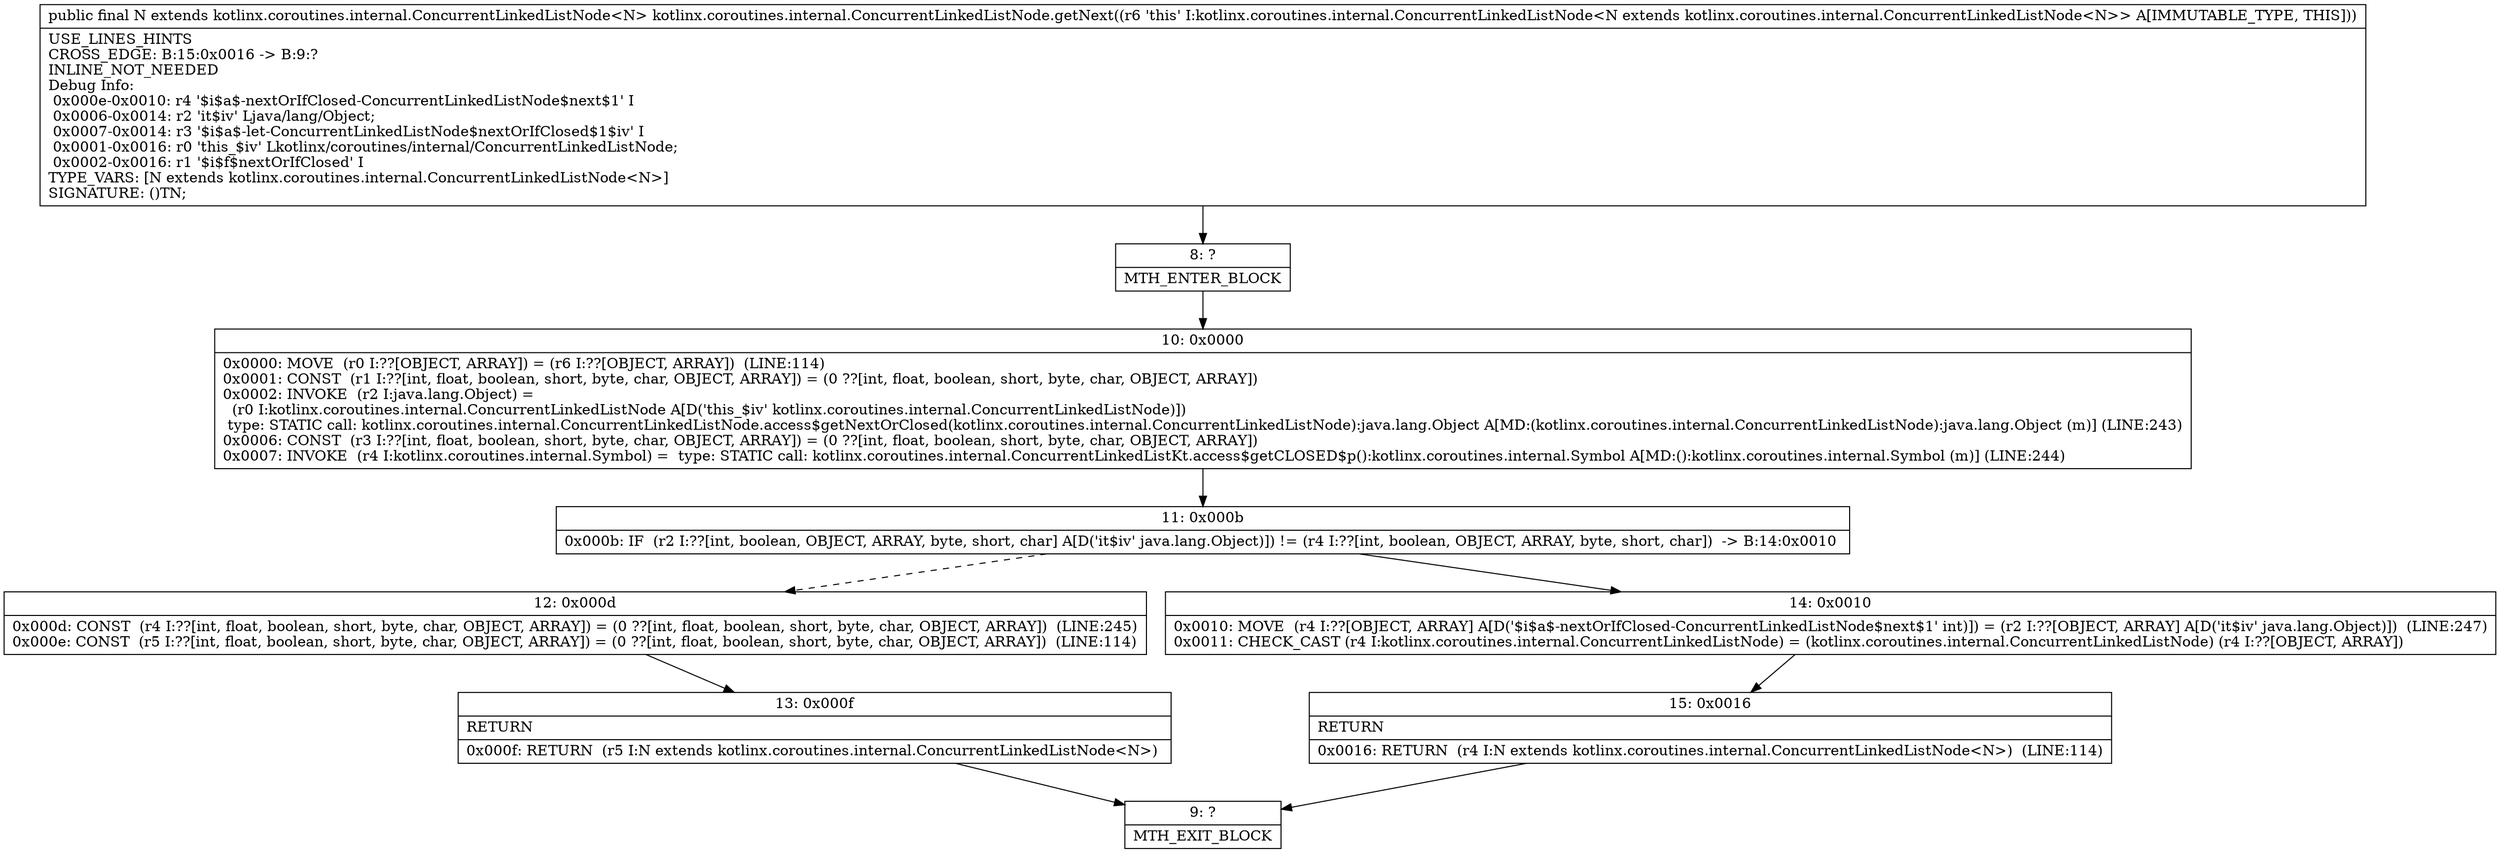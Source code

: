 digraph "CFG forkotlinx.coroutines.internal.ConcurrentLinkedListNode.getNext()Lkotlinx\/coroutines\/internal\/ConcurrentLinkedListNode;" {
Node_8 [shape=record,label="{8\:\ ?|MTH_ENTER_BLOCK\l}"];
Node_10 [shape=record,label="{10\:\ 0x0000|0x0000: MOVE  (r0 I:??[OBJECT, ARRAY]) = (r6 I:??[OBJECT, ARRAY])  (LINE:114)\l0x0001: CONST  (r1 I:??[int, float, boolean, short, byte, char, OBJECT, ARRAY]) = (0 ??[int, float, boolean, short, byte, char, OBJECT, ARRAY]) \l0x0002: INVOKE  (r2 I:java.lang.Object) = \l  (r0 I:kotlinx.coroutines.internal.ConcurrentLinkedListNode A[D('this_$iv' kotlinx.coroutines.internal.ConcurrentLinkedListNode)])\l type: STATIC call: kotlinx.coroutines.internal.ConcurrentLinkedListNode.access$getNextOrClosed(kotlinx.coroutines.internal.ConcurrentLinkedListNode):java.lang.Object A[MD:(kotlinx.coroutines.internal.ConcurrentLinkedListNode):java.lang.Object (m)] (LINE:243)\l0x0006: CONST  (r3 I:??[int, float, boolean, short, byte, char, OBJECT, ARRAY]) = (0 ??[int, float, boolean, short, byte, char, OBJECT, ARRAY]) \l0x0007: INVOKE  (r4 I:kotlinx.coroutines.internal.Symbol) =  type: STATIC call: kotlinx.coroutines.internal.ConcurrentLinkedListKt.access$getCLOSED$p():kotlinx.coroutines.internal.Symbol A[MD:():kotlinx.coroutines.internal.Symbol (m)] (LINE:244)\l}"];
Node_11 [shape=record,label="{11\:\ 0x000b|0x000b: IF  (r2 I:??[int, boolean, OBJECT, ARRAY, byte, short, char] A[D('it$iv' java.lang.Object)]) != (r4 I:??[int, boolean, OBJECT, ARRAY, byte, short, char])  \-\> B:14:0x0010 \l}"];
Node_12 [shape=record,label="{12\:\ 0x000d|0x000d: CONST  (r4 I:??[int, float, boolean, short, byte, char, OBJECT, ARRAY]) = (0 ??[int, float, boolean, short, byte, char, OBJECT, ARRAY])  (LINE:245)\l0x000e: CONST  (r5 I:??[int, float, boolean, short, byte, char, OBJECT, ARRAY]) = (0 ??[int, float, boolean, short, byte, char, OBJECT, ARRAY])  (LINE:114)\l}"];
Node_13 [shape=record,label="{13\:\ 0x000f|RETURN\l|0x000f: RETURN  (r5 I:N extends kotlinx.coroutines.internal.ConcurrentLinkedListNode\<N\>) \l}"];
Node_9 [shape=record,label="{9\:\ ?|MTH_EXIT_BLOCK\l}"];
Node_14 [shape=record,label="{14\:\ 0x0010|0x0010: MOVE  (r4 I:??[OBJECT, ARRAY] A[D('$i$a$\-nextOrIfClosed\-ConcurrentLinkedListNode$next$1' int)]) = (r2 I:??[OBJECT, ARRAY] A[D('it$iv' java.lang.Object)])  (LINE:247)\l0x0011: CHECK_CAST (r4 I:kotlinx.coroutines.internal.ConcurrentLinkedListNode) = (kotlinx.coroutines.internal.ConcurrentLinkedListNode) (r4 I:??[OBJECT, ARRAY]) \l}"];
Node_15 [shape=record,label="{15\:\ 0x0016|RETURN\l|0x0016: RETURN  (r4 I:N extends kotlinx.coroutines.internal.ConcurrentLinkedListNode\<N\>)  (LINE:114)\l}"];
MethodNode[shape=record,label="{public final N extends kotlinx.coroutines.internal.ConcurrentLinkedListNode\<N\> kotlinx.coroutines.internal.ConcurrentLinkedListNode.getNext((r6 'this' I:kotlinx.coroutines.internal.ConcurrentLinkedListNode\<N extends kotlinx.coroutines.internal.ConcurrentLinkedListNode\<N\>\> A[IMMUTABLE_TYPE, THIS]))  | USE_LINES_HINTS\lCROSS_EDGE: B:15:0x0016 \-\> B:9:?\lINLINE_NOT_NEEDED\lDebug Info:\l  0x000e\-0x0010: r4 '$i$a$\-nextOrIfClosed\-ConcurrentLinkedListNode$next$1' I\l  0x0006\-0x0014: r2 'it$iv' Ljava\/lang\/Object;\l  0x0007\-0x0014: r3 '$i$a$\-let\-ConcurrentLinkedListNode$nextOrIfClosed$1$iv' I\l  0x0001\-0x0016: r0 'this_$iv' Lkotlinx\/coroutines\/internal\/ConcurrentLinkedListNode;\l  0x0002\-0x0016: r1 '$i$f$nextOrIfClosed' I\lTYPE_VARS: [N extends kotlinx.coroutines.internal.ConcurrentLinkedListNode\<N\>]\lSIGNATURE: ()TN;\l}"];
MethodNode -> Node_8;Node_8 -> Node_10;
Node_10 -> Node_11;
Node_11 -> Node_12[style=dashed];
Node_11 -> Node_14;
Node_12 -> Node_13;
Node_13 -> Node_9;
Node_14 -> Node_15;
Node_15 -> Node_9;
}

